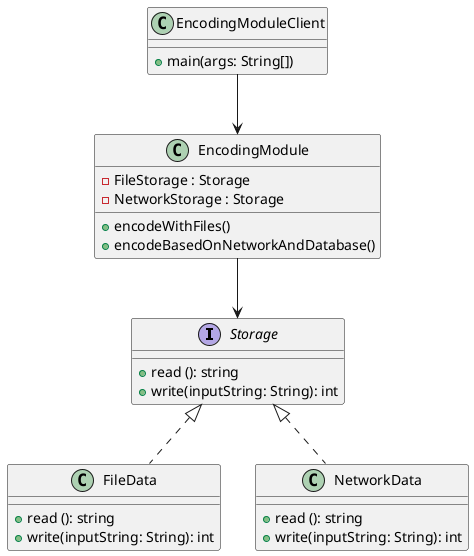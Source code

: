 @startuml ex

interface Storage{
  + read (): string
  + write(inputString: String): int
}

class EncodingModule {
  - FileStorage : Storage
  - NetworkStorage : Storage
  + encodeWithFiles()
  + encodeBasedOnNetworkAndDatabase()
}

class EncodingModuleClient {
  + main(args: String[])
}

class FileData implements Storage {
  + read (): string
  + write(inputString: String): int
}
class NetworkData implements Storage {
  + read (): string
  + write(inputString: String): int
}

EncodingModuleClient --> EncodingModule
EncodingModule --> Storage

@enduml
